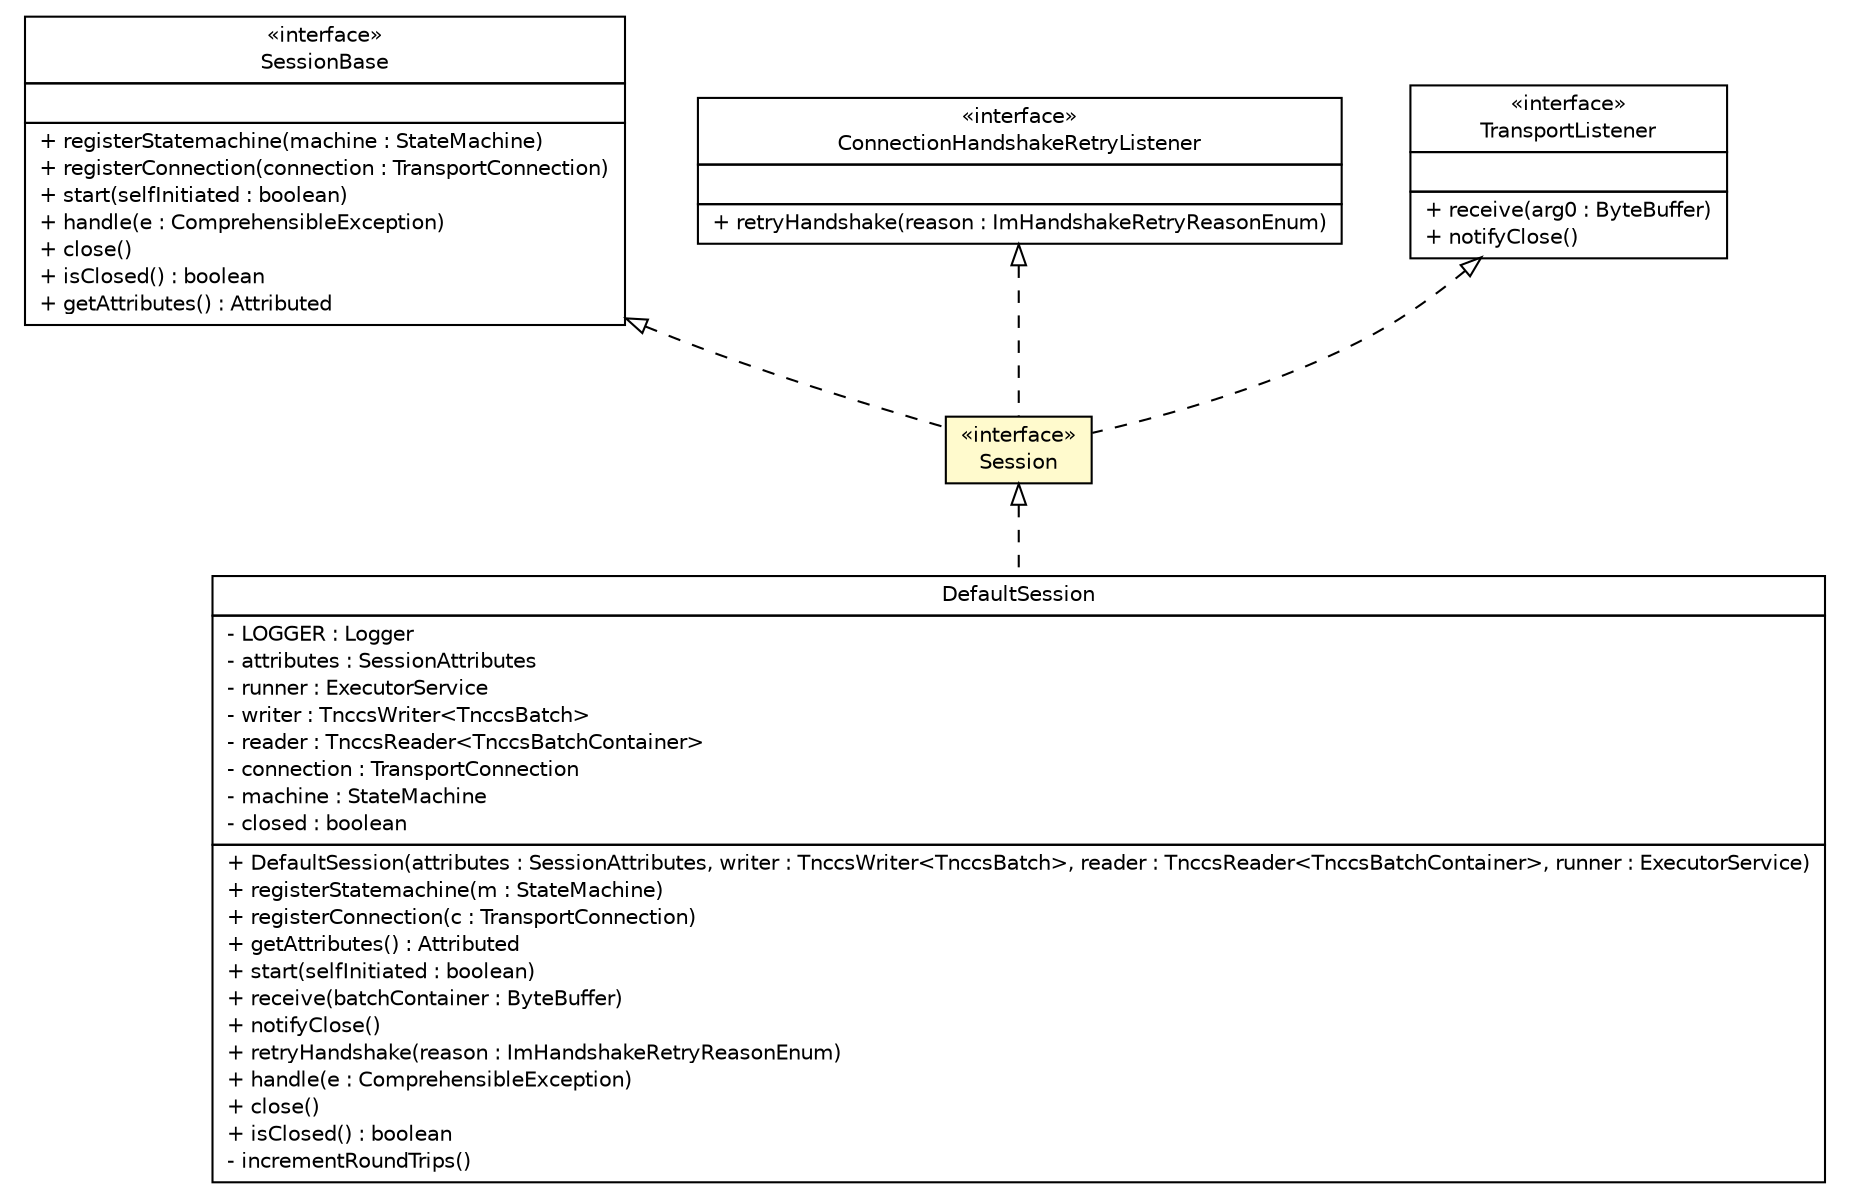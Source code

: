 #!/usr/local/bin/dot
#
# Class diagram 
# Generated by UMLGraph version R5_6 (http://www.umlgraph.org/)
#

digraph G {
	edge [fontname="Helvetica",fontsize=10,labelfontname="Helvetica",labelfontsize=10];
	node [fontname="Helvetica",fontsize=10,shape=plaintext];
	nodesep=0.25;
	ranksep=0.5;
	// de.hsbremen.tc.tnc.tnccs.session.base.Session
	c26640 [label=<<table title="de.hsbremen.tc.tnc.tnccs.session.base.Session" border="0" cellborder="1" cellspacing="0" cellpadding="2" port="p" bgcolor="lemonChiffon" href="./Session.html">
		<tr><td><table border="0" cellspacing="0" cellpadding="1">
<tr><td align="center" balign="center"> &#171;interface&#187; </td></tr>
<tr><td align="center" balign="center"> Session </td></tr>
		</table></td></tr>
		</table>>, URL="./Session.html", fontname="Helvetica", fontcolor="black", fontsize=10.0];
	// de.hsbremen.tc.tnc.tnccs.session.base.SessionBase
	c26641 [label=<<table title="de.hsbremen.tc.tnc.tnccs.session.base.SessionBase" border="0" cellborder="1" cellspacing="0" cellpadding="2" port="p" href="./SessionBase.html">
		<tr><td><table border="0" cellspacing="0" cellpadding="1">
<tr><td align="center" balign="center"> &#171;interface&#187; </td></tr>
<tr><td align="center" balign="center"> SessionBase </td></tr>
		</table></td></tr>
		<tr><td><table border="0" cellspacing="0" cellpadding="1">
<tr><td align="left" balign="left">  </td></tr>
		</table></td></tr>
		<tr><td><table border="0" cellspacing="0" cellpadding="1">
<tr><td align="left" balign="left"> + registerStatemachine(machine : StateMachine) </td></tr>
<tr><td align="left" balign="left"> + registerConnection(connection : TransportConnection) </td></tr>
<tr><td align="left" balign="left"> + start(selfInitiated : boolean) </td></tr>
<tr><td align="left" balign="left"> + handle(e : ComprehensibleException) </td></tr>
<tr><td align="left" balign="left"> + close() </td></tr>
<tr><td align="left" balign="left"> + isClosed() : boolean </td></tr>
<tr><td align="left" balign="left"> + getAttributes() : Attributed </td></tr>
		</table></td></tr>
		</table>>, URL="./SessionBase.html", fontname="Helvetica", fontcolor="black", fontsize=10.0];
	// de.hsbremen.tc.tnc.tnccs.session.base.simple.DefaultSession
	c26645 [label=<<table title="de.hsbremen.tc.tnc.tnccs.session.base.simple.DefaultSession" border="0" cellborder="1" cellspacing="0" cellpadding="2" port="p" href="./simple/DefaultSession.html">
		<tr><td><table border="0" cellspacing="0" cellpadding="1">
<tr><td align="center" balign="center"> DefaultSession </td></tr>
		</table></td></tr>
		<tr><td><table border="0" cellspacing="0" cellpadding="1">
<tr><td align="left" balign="left"> - LOGGER : Logger </td></tr>
<tr><td align="left" balign="left"> - attributes : SessionAttributes </td></tr>
<tr><td align="left" balign="left"> - runner : ExecutorService </td></tr>
<tr><td align="left" balign="left"> - writer : TnccsWriter&lt;TnccsBatch&gt; </td></tr>
<tr><td align="left" balign="left"> - reader : TnccsReader&lt;TnccsBatchContainer&gt; </td></tr>
<tr><td align="left" balign="left"> - connection : TransportConnection </td></tr>
<tr><td align="left" balign="left"> - machine : StateMachine </td></tr>
<tr><td align="left" balign="left"> - closed : boolean </td></tr>
		</table></td></tr>
		<tr><td><table border="0" cellspacing="0" cellpadding="1">
<tr><td align="left" balign="left"> + DefaultSession(attributes : SessionAttributes, writer : TnccsWriter&lt;TnccsBatch&gt;, reader : TnccsReader&lt;TnccsBatchContainer&gt;, runner : ExecutorService) </td></tr>
<tr><td align="left" balign="left"> + registerStatemachine(m : StateMachine) </td></tr>
<tr><td align="left" balign="left"> + registerConnection(c : TransportConnection) </td></tr>
<tr><td align="left" balign="left"> + getAttributes() : Attributed </td></tr>
<tr><td align="left" balign="left"> + start(selfInitiated : boolean) </td></tr>
<tr><td align="left" balign="left"> + receive(batchContainer : ByteBuffer) </td></tr>
<tr><td align="left" balign="left"> + notifyClose() </td></tr>
<tr><td align="left" balign="left"> + retryHandshake(reason : ImHandshakeRetryReasonEnum) </td></tr>
<tr><td align="left" balign="left"> + handle(e : ComprehensibleException) </td></tr>
<tr><td align="left" balign="left"> + close() </td></tr>
<tr><td align="left" balign="left"> + isClosed() : boolean </td></tr>
<tr><td align="left" balign="left"> - incrementRoundTrips() </td></tr>
		</table></td></tr>
		</table>>, URL="./simple/DefaultSession.html", fontname="Helvetica", fontcolor="black", fontsize=10.0];
	// de.hsbremen.tc.tnc.tnccs.adapter.connection.ConnectionHandshakeRetryListener
	c26752 [label=<<table title="de.hsbremen.tc.tnc.tnccs.adapter.connection.ConnectionHandshakeRetryListener" border="0" cellborder="1" cellspacing="0" cellpadding="2" port="p" href="../../adapter/connection/ConnectionHandshakeRetryListener.html">
		<tr><td><table border="0" cellspacing="0" cellpadding="1">
<tr><td align="center" balign="center"> &#171;interface&#187; </td></tr>
<tr><td align="center" balign="center"> ConnectionHandshakeRetryListener </td></tr>
		</table></td></tr>
		<tr><td><table border="0" cellspacing="0" cellpadding="1">
<tr><td align="left" balign="left">  </td></tr>
		</table></td></tr>
		<tr><td><table border="0" cellspacing="0" cellpadding="1">
<tr><td align="left" balign="left"> + retryHandshake(reason : ImHandshakeRetryReasonEnum) </td></tr>
		</table></td></tr>
		</table>>, URL="../../adapter/connection/ConnectionHandshakeRetryListener.html", fontname="Helvetica", fontcolor="black", fontsize=10.0];
	//de.hsbremen.tc.tnc.tnccs.session.base.Session implements de.hsbremen.tc.tnc.tnccs.session.base.SessionBase
	c26641:p -> c26640:p [dir=back,arrowtail=empty,style=dashed];
	//de.hsbremen.tc.tnc.tnccs.session.base.Session implements de.hsbremen.tc.tnc.transport.TransportListener
	c26767:p -> c26640:p [dir=back,arrowtail=empty,style=dashed];
	//de.hsbremen.tc.tnc.tnccs.session.base.Session implements de.hsbremen.tc.tnc.tnccs.adapter.connection.ConnectionHandshakeRetryListener
	c26752:p -> c26640:p [dir=back,arrowtail=empty,style=dashed];
	//de.hsbremen.tc.tnc.tnccs.session.base.simple.DefaultSession implements de.hsbremen.tc.tnc.tnccs.session.base.Session
	c26640:p -> c26645:p [dir=back,arrowtail=empty,style=dashed];
	// de.hsbremen.tc.tnc.transport.TransportListener
	c26767 [label=<<table title="de.hsbremen.tc.tnc.transport.TransportListener" border="0" cellborder="1" cellspacing="0" cellpadding="2" port="p" href="http://java.sun.com/j2se/1.4.2/docs/api/de/hsbremen/tc/tnc/transport/TransportListener.html">
		<tr><td><table border="0" cellspacing="0" cellpadding="1">
<tr><td align="center" balign="center"> &#171;interface&#187; </td></tr>
<tr><td align="center" balign="center"> TransportListener </td></tr>
		</table></td></tr>
		<tr><td><table border="0" cellspacing="0" cellpadding="1">
<tr><td align="left" balign="left">  </td></tr>
		</table></td></tr>
		<tr><td><table border="0" cellspacing="0" cellpadding="1">
<tr><td align="left" balign="left"> + receive(arg0 : ByteBuffer) </td></tr>
<tr><td align="left" balign="left"> + notifyClose() </td></tr>
		</table></td></tr>
		</table>>, URL="http://java.sun.com/j2se/1.4.2/docs/api/de/hsbremen/tc/tnc/transport/TransportListener.html", fontname="Helvetica", fontcolor="black", fontsize=10.0];
}

